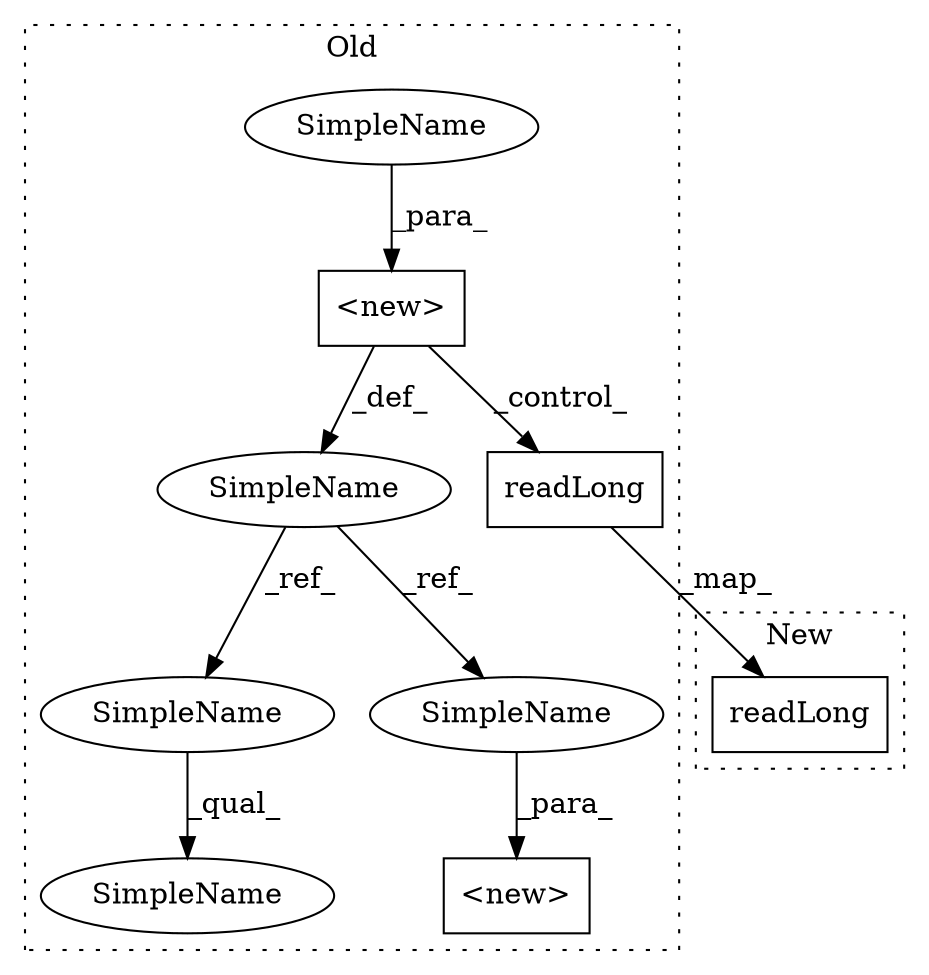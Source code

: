 digraph G {
subgraph cluster0 {
1 [label="readLong" a="32" s="22638" l="10" shape="box"];
3 [label="<new>" a="3" s="22548" l="20" shape="box"];
4 [label="SimpleName" a="42" s="22541" l="4" shape="ellipse"];
5 [label="SimpleName" a="42" s="22596" l="11" shape="ellipse"];
6 [label="<new>" a="14" s="22690,22715" l="21,1" shape="box"];
7 [label="SimpleName" a="42" s="22557" l="10" shape="ellipse"];
8 [label="SimpleName" a="42" s="22596" l="4" shape="ellipse"];
9 [label="SimpleName" a="42" s="22711" l="4" shape="ellipse"];
label = "Old";
style="dotted";
}
subgraph cluster1 {
2 [label="readLong" a="32" s="22747" l="10" shape="box"];
label = "New";
style="dotted";
}
1 -> 2 [label="_map_"];
3 -> 1 [label="_control_"];
3 -> 4 [label="_def_"];
4 -> 9 [label="_ref_"];
4 -> 8 [label="_ref_"];
7 -> 3 [label="_para_"];
8 -> 5 [label="_qual_"];
9 -> 6 [label="_para_"];
}